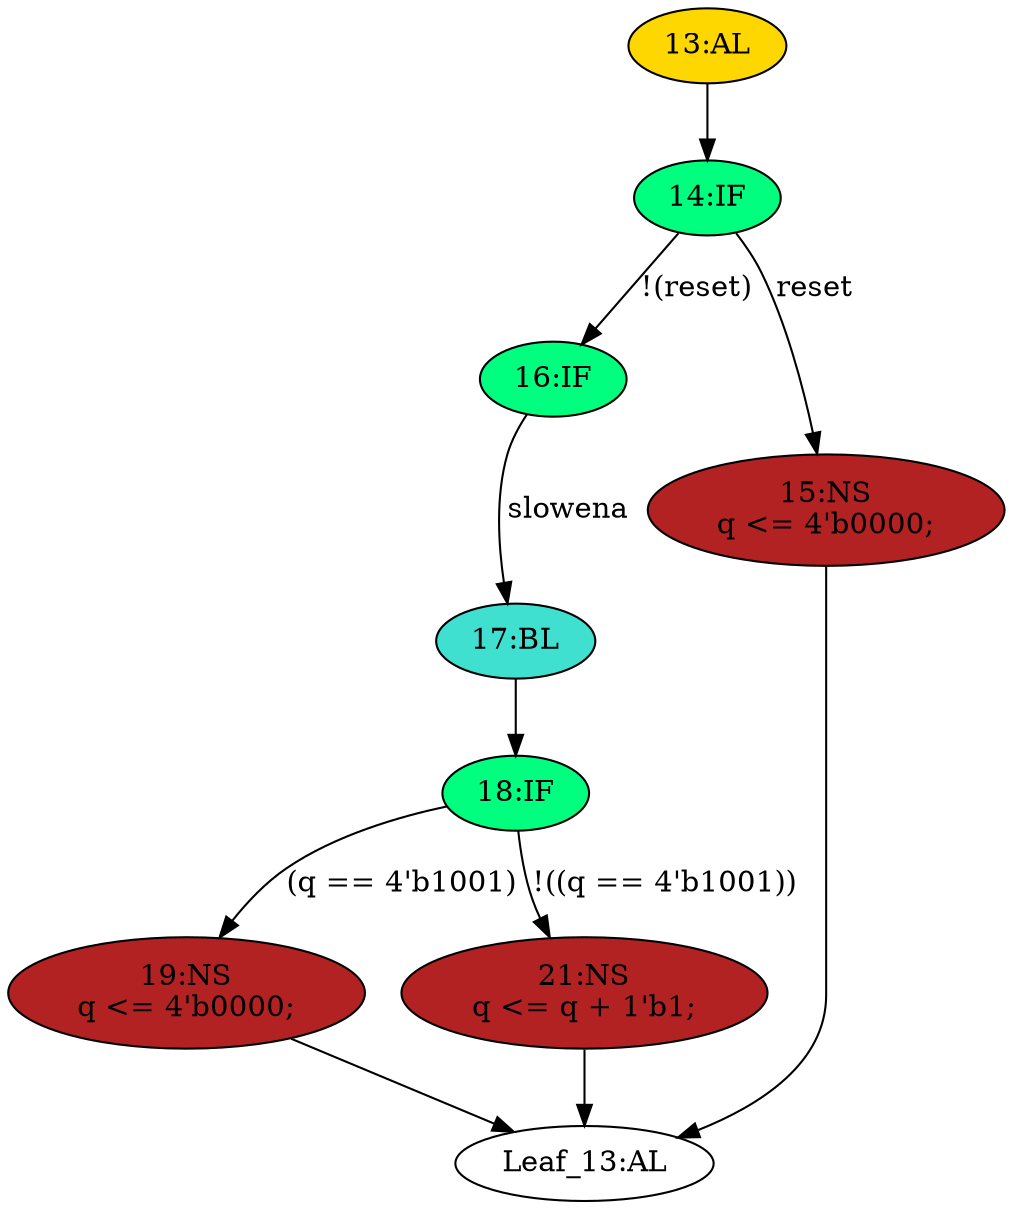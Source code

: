 strict digraph "" {
	node [label="\N"];
	"16:IF"	[ast="<pyverilog.vparser.ast.IfStatement object at 0x7fb4703f03d0>",
		fillcolor=springgreen,
		label="16:IF",
		statements="[]",
		style=filled,
		typ=IfStatement];
	"17:BL"	[ast="<pyverilog.vparser.ast.Block object at 0x7fb4703f0550>",
		fillcolor=turquoise,
		label="17:BL",
		statements="[]",
		style=filled,
		typ=Block];
	"16:IF" -> "17:BL"	[cond="['slowena']",
		label=slowena,
		lineno=16];
	"13:AL"	[ast="<pyverilog.vparser.ast.Always object at 0x7fb4703f0a10>",
		clk_sens=True,
		fillcolor=gold,
		label="13:AL",
		sens="['clk', 'reset']",
		statements="[]",
		style=filled,
		typ=Always,
		use_var="['reset', 'q', 'slowena']"];
	"14:IF"	[ast="<pyverilog.vparser.ast.IfStatement object at 0x7fb4703f0b90>",
		fillcolor=springgreen,
		label="14:IF",
		statements="[]",
		style=filled,
		typ=IfStatement];
	"13:AL" -> "14:IF"	[cond="[]",
		lineno=None];
	"18:IF"	[ast="<pyverilog.vparser.ast.IfStatement object at 0x7fb4703f0590>",
		fillcolor=springgreen,
		label="18:IF",
		statements="[]",
		style=filled,
		typ=IfStatement];
	"17:BL" -> "18:IF"	[cond="[]",
		lineno=None];
	"19:NS"	[ast="<pyverilog.vparser.ast.NonblockingSubstitution object at 0x7fb4703f07d0>",
		fillcolor=firebrick,
		label="19:NS
q <= 4'b0000;",
		statements="[<pyverilog.vparser.ast.NonblockingSubstitution object at 0x7fb4703f07d0>]",
		style=filled,
		typ=NonblockingSubstitution];
	"18:IF" -> "19:NS"	[cond="['q']",
		label="(q == 4'b1001)",
		lineno=18];
	"21:NS"	[ast="<pyverilog.vparser.ast.NonblockingSubstitution object at 0x7fb4703f05d0>",
		fillcolor=firebrick,
		label="21:NS
q <= q + 1'b1;",
		statements="[<pyverilog.vparser.ast.NonblockingSubstitution object at 0x7fb4703f05d0>]",
		style=filled,
		typ=NonblockingSubstitution];
	"18:IF" -> "21:NS"	[cond="['q']",
		label="!((q == 4'b1001))",
		lineno=18];
	"14:IF" -> "16:IF"	[cond="['reset']",
		label="!(reset)",
		lineno=14];
	"15:NS"	[ast="<pyverilog.vparser.ast.NonblockingSubstitution object at 0x7fb4703f0bd0>",
		fillcolor=firebrick,
		label="15:NS
q <= 4'b0000;",
		statements="[<pyverilog.vparser.ast.NonblockingSubstitution object at 0x7fb4703f0bd0>]",
		style=filled,
		typ=NonblockingSubstitution];
	"14:IF" -> "15:NS"	[cond="['reset']",
		label=reset,
		lineno=14];
	"Leaf_13:AL"	[def_var="['q']",
		label="Leaf_13:AL"];
	"19:NS" -> "Leaf_13:AL"	[cond="[]",
		lineno=None];
	"15:NS" -> "Leaf_13:AL"	[cond="[]",
		lineno=None];
	"21:NS" -> "Leaf_13:AL"	[cond="[]",
		lineno=None];
}
